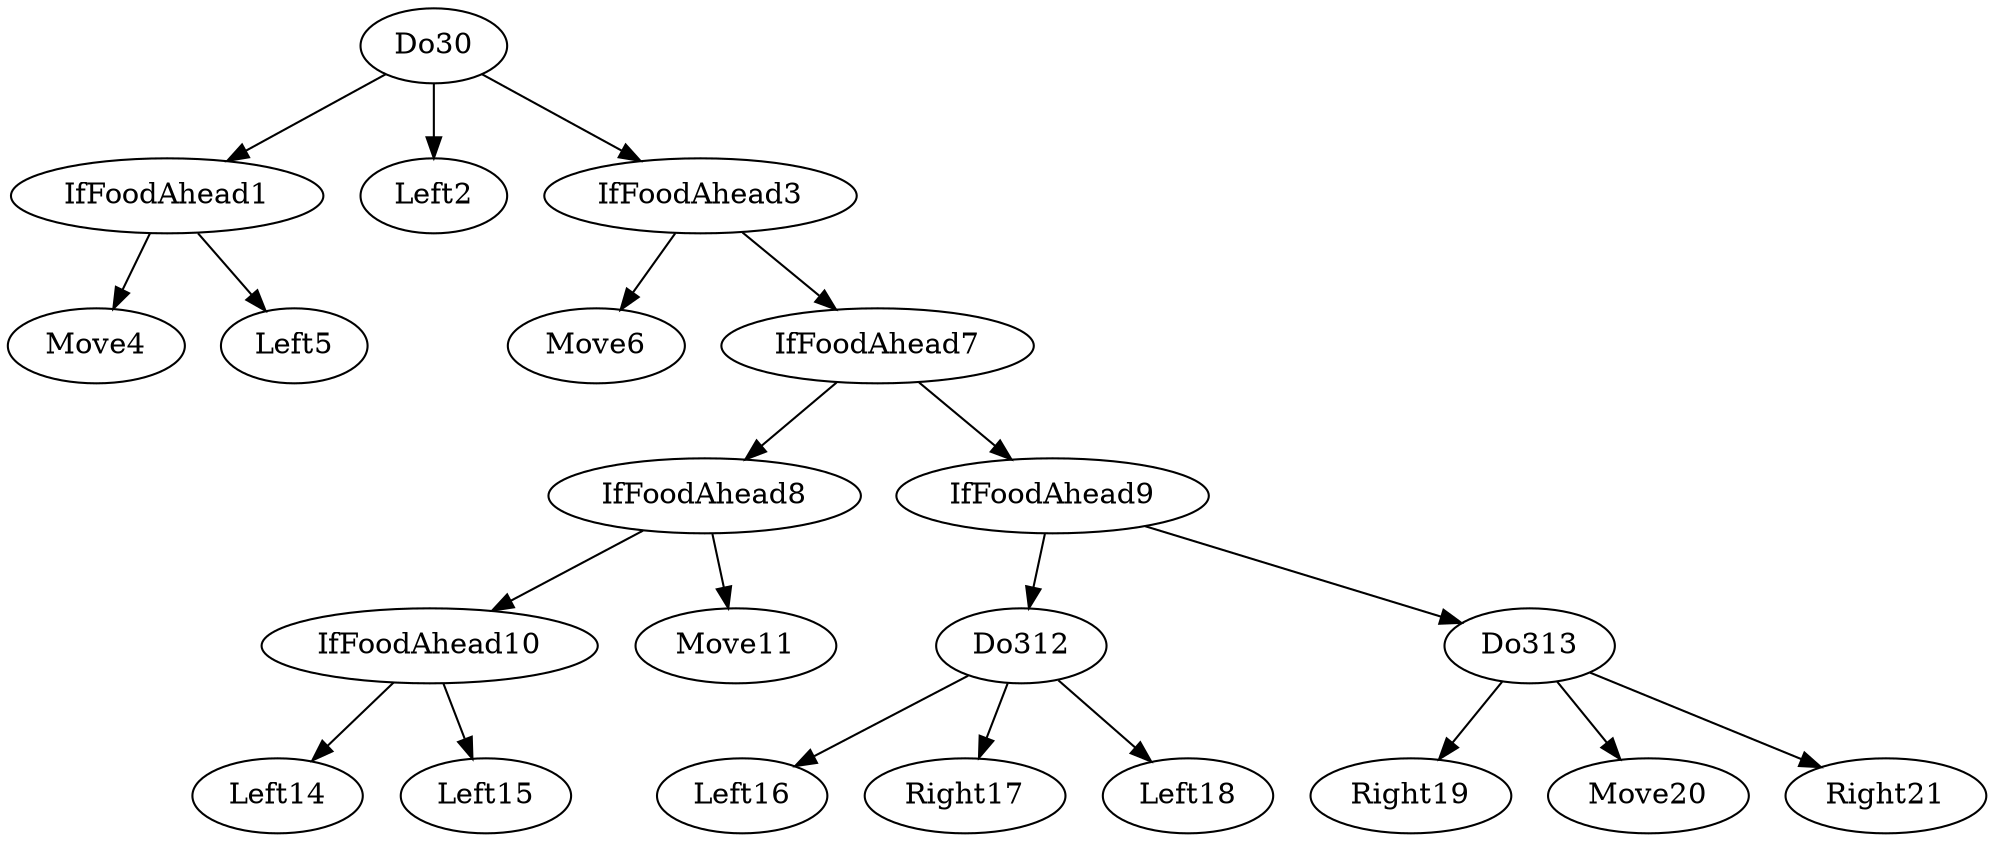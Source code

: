 digraph T {
	Do30 -> IfFoodAhead1;
	Do30 -> Left2;
	Do30 -> IfFoodAhead3;
	IfFoodAhead1 -> Move4;
	IfFoodAhead1 -> Left5;
	IfFoodAhead3 -> Move6;
	IfFoodAhead3 -> IfFoodAhead7;
	IfFoodAhead7 -> IfFoodAhead8;
	IfFoodAhead7 -> IfFoodAhead9;
	IfFoodAhead8 -> IfFoodAhead10;
	IfFoodAhead8 -> Move11;
	IfFoodAhead9 -> Do312;
	IfFoodAhead9 -> Do313;
	IfFoodAhead10 -> Left14;
	IfFoodAhead10 -> Left15;
	Do312 -> Left16;
	Do312 -> Right17;
	Do312 -> Left18;
	Do313 -> Right19;
	Do313 -> Move20;
	Do313 -> Right21;
}
